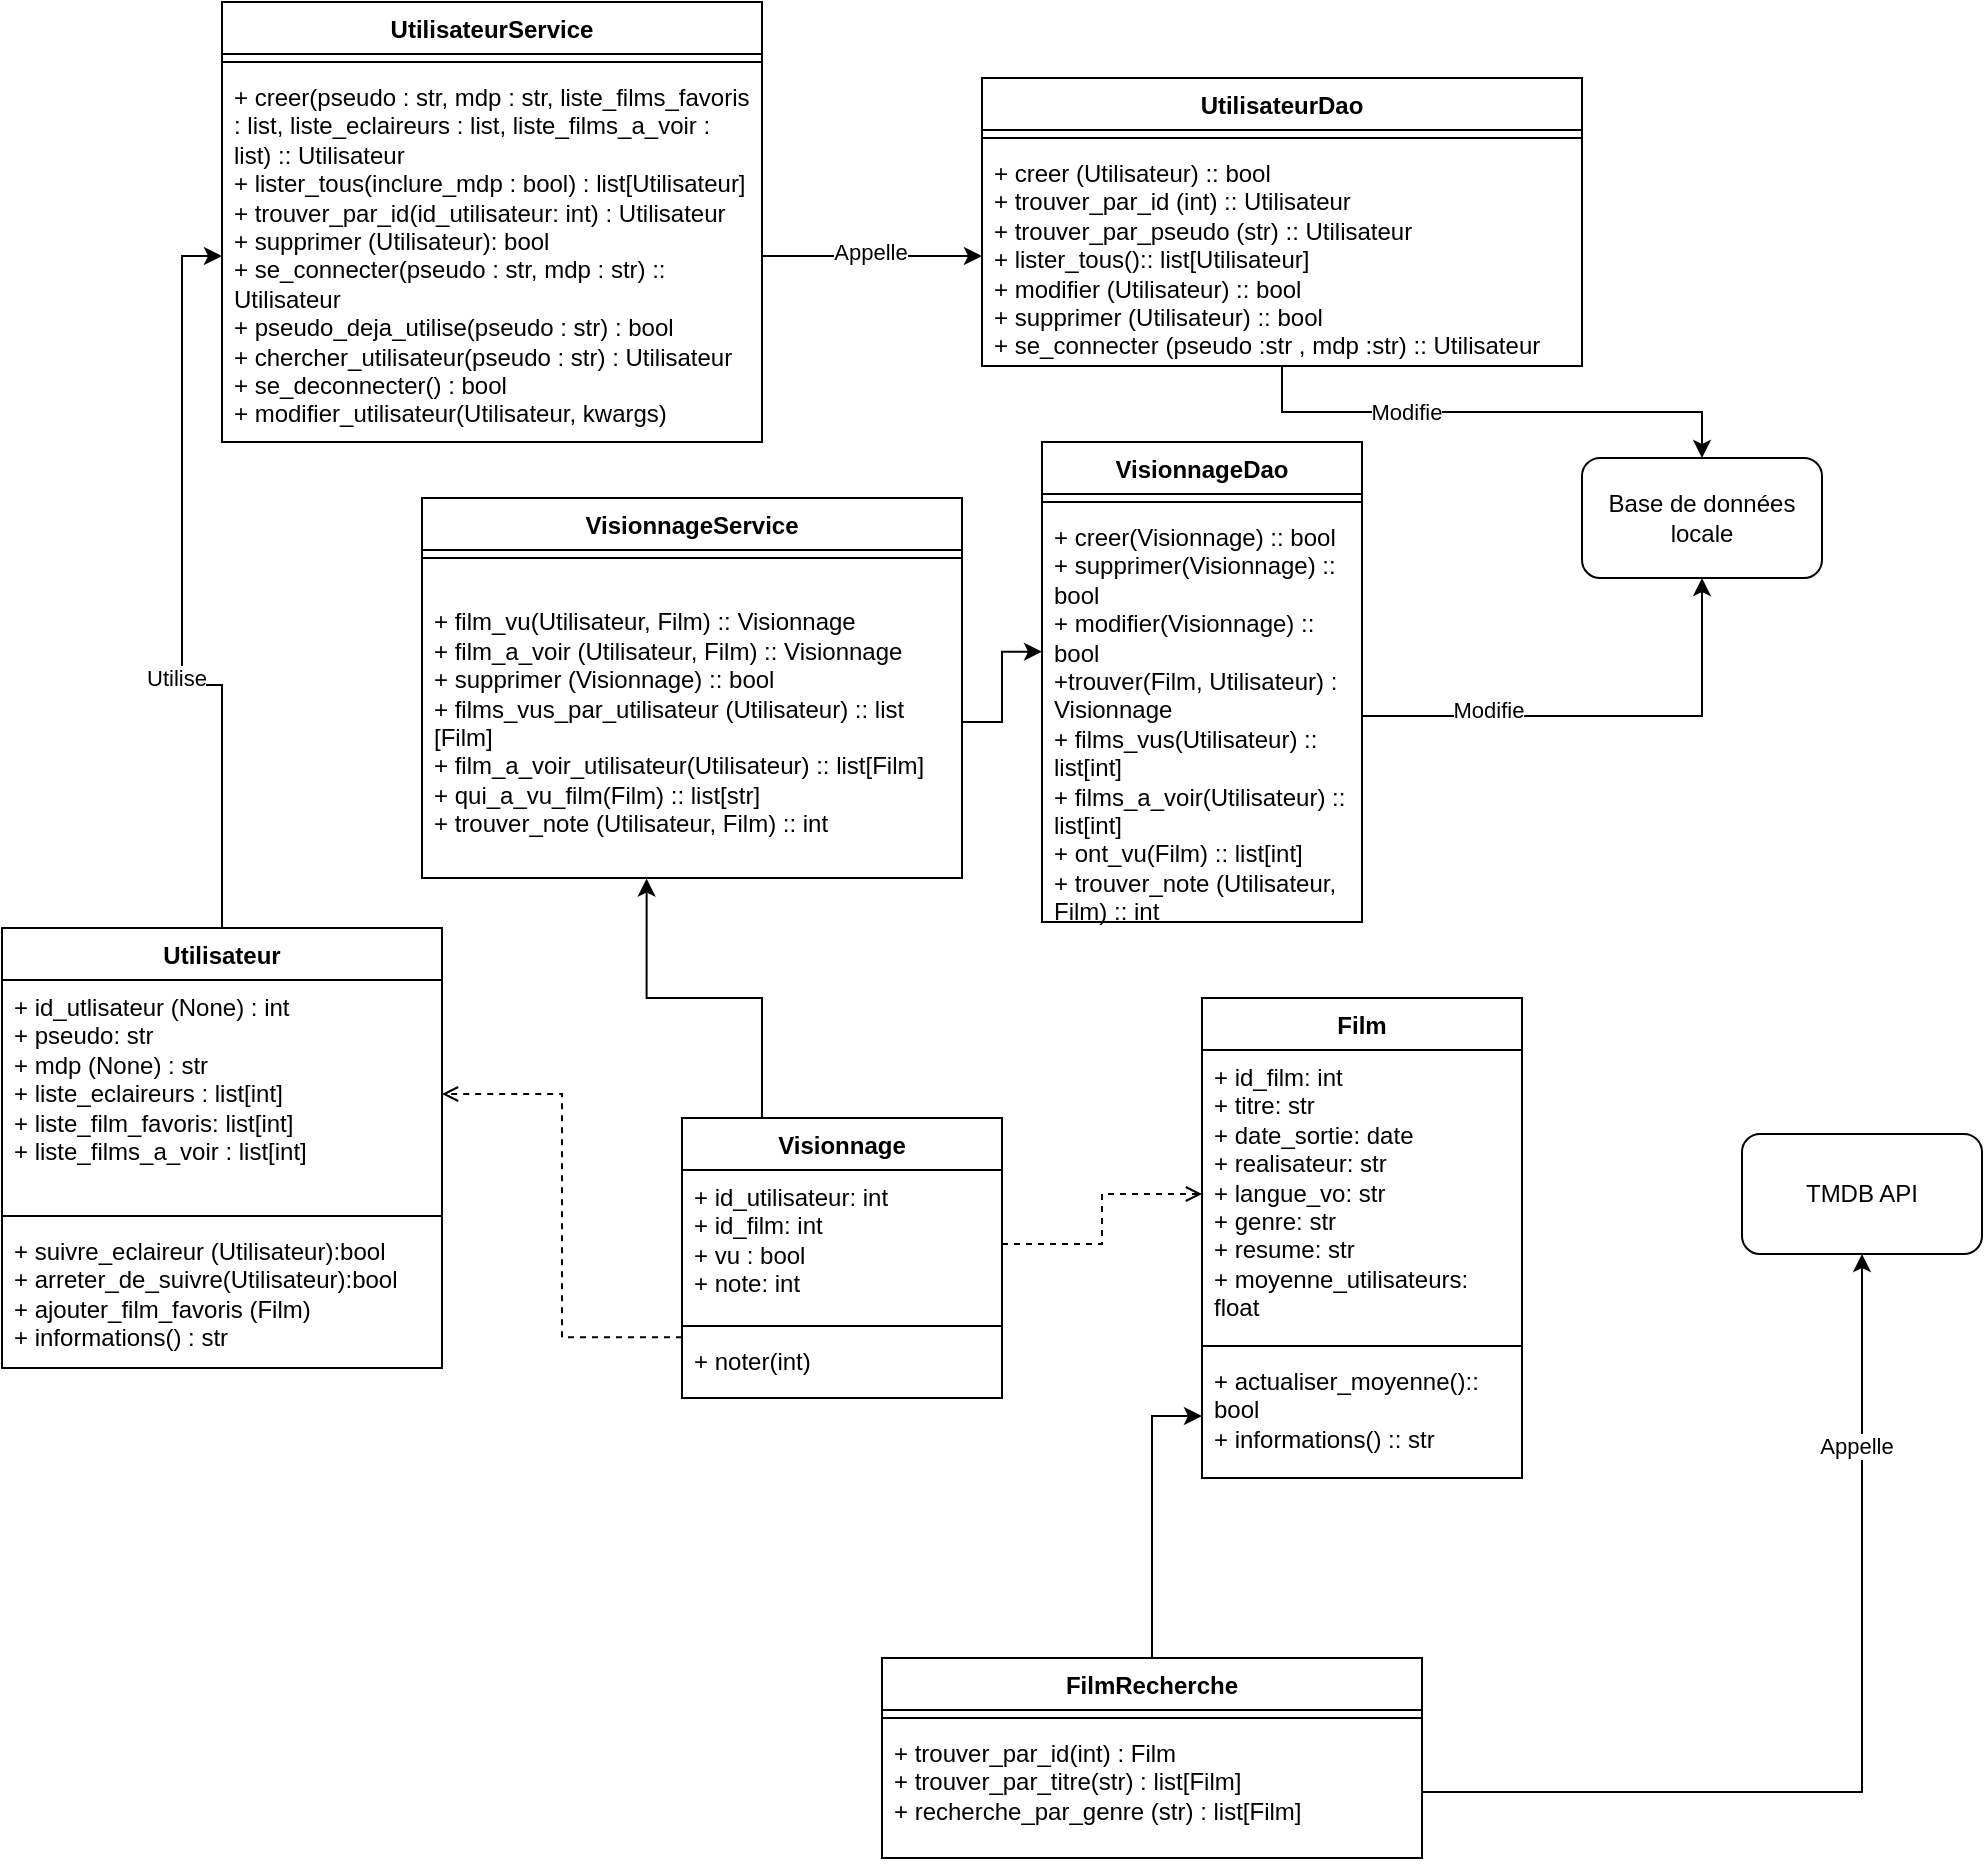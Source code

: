 <mxfile version="24.7.17">
  <diagram name="Page-1" id="-lLpuW26wP0kKTF83kYT">
    <mxGraphModel dx="1613" dy="696" grid="1" gridSize="10" guides="1" tooltips="1" connect="1" arrows="1" fold="1" page="1" pageScale="1" pageWidth="827" pageHeight="1169" math="0" shadow="0">
      <root>
        <mxCell id="0" />
        <mxCell id="1" parent="0" />
        <mxCell id="QUixbwAzo_8CxbM0iSIQ-20" style="edgeStyle=orthogonalEdgeStyle;rounded=0;orthogonalLoop=1;jettySize=auto;html=1;entryX=0;entryY=0.5;entryDx=0;entryDy=0;" parent="1" source="Nlg_wDLqZmPlsAexhDsB-1" target="QUixbwAzo_8CxbM0iSIQ-19" edge="1">
          <mxGeometry relative="1" as="geometry" />
        </mxCell>
        <mxCell id="QUixbwAzo_8CxbM0iSIQ-21" value="Utilise" style="edgeLabel;html=1;align=center;verticalAlign=middle;resizable=0;points=[];" parent="QUixbwAzo_8CxbM0iSIQ-20" vertex="1" connectable="0">
          <mxGeometry x="-0.228" y="3" relative="1" as="geometry">
            <mxPoint as="offset" />
          </mxGeometry>
        </mxCell>
        <mxCell id="Nlg_wDLqZmPlsAexhDsB-1" value="Utilisateur" style="swimlane;fontStyle=1;align=center;verticalAlign=top;childLayout=stackLayout;horizontal=1;startSize=26;horizontalStack=0;resizeParent=1;resizeParentMax=0;resizeLast=0;collapsible=1;marginBottom=0;whiteSpace=wrap;html=1;" parent="1" vertex="1">
          <mxGeometry x="50" y="475" width="220" height="220" as="geometry" />
        </mxCell>
        <mxCell id="Nlg_wDLqZmPlsAexhDsB-2" value="+ id_utlisateur (None) : int&lt;div&gt;&lt;div&gt;+ pseudo: str&lt;/div&gt;&lt;div&gt;+ mdp (None) : str&lt;/div&gt;&lt;div&gt;+ liste_eclaireurs :&amp;nbsp;&lt;span style=&quot;background-color: initial;&quot;&gt;list[int]&lt;/span&gt;&lt;/div&gt;&lt;/div&gt;&lt;div&gt;+ liste_film_favoris:&amp;nbsp;&lt;span style=&quot;background-color: initial;&quot;&gt;list[int]&lt;/span&gt;&lt;/div&gt;&lt;div&gt;+ liste_films_a_voir : list[int]&lt;/div&gt;" style="text;strokeColor=none;fillColor=none;align=left;verticalAlign=top;spacingLeft=4;spacingRight=4;overflow=hidden;rotatable=0;points=[[0,0.5],[1,0.5]];portConstraint=eastwest;whiteSpace=wrap;html=1;" parent="Nlg_wDLqZmPlsAexhDsB-1" vertex="1">
          <mxGeometry y="26" width="220" height="114" as="geometry" />
        </mxCell>
        <mxCell id="Nlg_wDLqZmPlsAexhDsB-3" value="" style="line;strokeWidth=1;fillColor=none;align=left;verticalAlign=middle;spacingTop=-1;spacingLeft=3;spacingRight=3;rotatable=0;labelPosition=right;points=[];portConstraint=eastwest;strokeColor=inherit;" parent="Nlg_wDLqZmPlsAexhDsB-1" vertex="1">
          <mxGeometry y="140" width="220" height="8" as="geometry" />
        </mxCell>
        <mxCell id="Nlg_wDLqZmPlsAexhDsB-4" value="&lt;div&gt;&lt;span style=&quot;background-color: initial;&quot;&gt;+ suivre_eclaireur (Utilisateur):bool&lt;/span&gt;&lt;br&gt;&lt;/div&gt;&lt;div&gt;+ arreter_de_suivre(Utilisateur):bool&lt;/div&gt;&lt;div&gt;&lt;span style=&quot;background-color: initial;&quot;&gt;+ ajouter_film_favoris (Film)&amp;nbsp;&lt;/span&gt;&lt;/div&gt;&lt;div&gt;&lt;span style=&quot;background-color: initial;&quot;&gt;+ informations() : str&lt;/span&gt;&lt;/div&gt;" style="text;strokeColor=none;fillColor=none;align=left;verticalAlign=top;spacingLeft=4;spacingRight=4;overflow=hidden;rotatable=0;points=[[0,0.5],[1,0.5]];portConstraint=eastwest;whiteSpace=wrap;html=1;" parent="Nlg_wDLqZmPlsAexhDsB-1" vertex="1">
          <mxGeometry y="148" width="220" height="72" as="geometry" />
        </mxCell>
        <mxCell id="Nlg_wDLqZmPlsAexhDsB-5" value="Film" style="swimlane;fontStyle=1;align=center;verticalAlign=top;childLayout=stackLayout;horizontal=1;startSize=26;horizontalStack=0;resizeParent=1;resizeParentMax=0;resizeLast=0;collapsible=1;marginBottom=0;whiteSpace=wrap;html=1;" parent="1" vertex="1">
          <mxGeometry x="650" y="510" width="160" height="240" as="geometry" />
        </mxCell>
        <mxCell id="Nlg_wDLqZmPlsAexhDsB-6" value="+ id_film: int&lt;div&gt;+ titre: str&lt;br&gt;&lt;div&gt;+ date_sortie: date&amp;nbsp;&lt;/div&gt;&lt;div&gt;+ realisateur: str&lt;/div&gt;&lt;div&gt;+ langue_vo: str&lt;/div&gt;&lt;div&gt;+ genre: str&lt;/div&gt;&lt;div&gt;+ resume: str&lt;/div&gt;&lt;div&gt;+ moyenne_utilisateurs: float&lt;/div&gt;&lt;/div&gt;" style="text;strokeColor=none;fillColor=none;align=left;verticalAlign=top;spacingLeft=4;spacingRight=4;overflow=hidden;rotatable=0;points=[[0,0.5],[1,0.5]];portConstraint=eastwest;whiteSpace=wrap;html=1;" parent="Nlg_wDLqZmPlsAexhDsB-5" vertex="1">
          <mxGeometry y="26" width="160" height="144" as="geometry" />
        </mxCell>
        <mxCell id="Nlg_wDLqZmPlsAexhDsB-7" value="" style="line;strokeWidth=1;fillColor=none;align=left;verticalAlign=middle;spacingTop=-1;spacingLeft=3;spacingRight=3;rotatable=0;labelPosition=right;points=[];portConstraint=eastwest;strokeColor=inherit;" parent="Nlg_wDLqZmPlsAexhDsB-5" vertex="1">
          <mxGeometry y="170" width="160" height="8" as="geometry" />
        </mxCell>
        <mxCell id="Nlg_wDLqZmPlsAexhDsB-8" value="&lt;div&gt;+ actualiser_moyenne():: bool&lt;/div&gt;&lt;div&gt;+ informations() :: str&amp;nbsp;&lt;/div&gt;" style="text;strokeColor=none;fillColor=none;align=left;verticalAlign=top;spacingLeft=4;spacingRight=4;overflow=hidden;rotatable=0;points=[[0,0.5],[1,0.5]];portConstraint=eastwest;whiteSpace=wrap;html=1;" parent="Nlg_wDLqZmPlsAexhDsB-5" vertex="1">
          <mxGeometry y="178" width="160" height="62" as="geometry" />
        </mxCell>
        <mxCell id="Nlg_wDLqZmPlsAexhDsB-9" value="Visionnage" style="swimlane;fontStyle=1;align=center;verticalAlign=top;childLayout=stackLayout;horizontal=1;startSize=26;horizontalStack=0;resizeParent=1;resizeParentMax=0;resizeLast=0;collapsible=1;marginBottom=0;whiteSpace=wrap;html=1;" parent="1" vertex="1">
          <mxGeometry x="390" y="570" width="160" height="140" as="geometry" />
        </mxCell>
        <mxCell id="Nlg_wDLqZmPlsAexhDsB-10" value="+ id_utilisateur: int&lt;div&gt;+ id_film: int&lt;/div&gt;&lt;div&gt;+ vu : bool&lt;/div&gt;&lt;div&gt;+ note: int&lt;span style=&quot;background-color: initial;&quot;&gt;&amp;nbsp;&lt;/span&gt;&lt;/div&gt;" style="text;strokeColor=none;fillColor=none;align=left;verticalAlign=top;spacingLeft=4;spacingRight=4;overflow=hidden;rotatable=0;points=[[0,0.5],[1,0.5]];portConstraint=eastwest;whiteSpace=wrap;html=1;" parent="Nlg_wDLqZmPlsAexhDsB-9" vertex="1">
          <mxGeometry y="26" width="160" height="74" as="geometry" />
        </mxCell>
        <mxCell id="Nlg_wDLqZmPlsAexhDsB-11" value="" style="line;strokeWidth=1;fillColor=none;align=left;verticalAlign=middle;spacingTop=-1;spacingLeft=3;spacingRight=3;rotatable=0;labelPosition=right;points=[];portConstraint=eastwest;strokeColor=inherit;" parent="Nlg_wDLqZmPlsAexhDsB-9" vertex="1">
          <mxGeometry y="100" width="160" height="8" as="geometry" />
        </mxCell>
        <mxCell id="Nlg_wDLqZmPlsAexhDsB-12" value="&lt;div&gt;&lt;span style=&quot;background-color: initial;&quot;&gt;+ noter(int)&lt;/span&gt;&lt;br&gt;&lt;/div&gt;&lt;div&gt;&lt;br&gt;&lt;/div&gt;" style="text;strokeColor=none;fillColor=none;align=left;verticalAlign=top;spacingLeft=4;spacingRight=4;overflow=hidden;rotatable=0;points=[[0,0.5],[1,0.5]];portConstraint=eastwest;whiteSpace=wrap;html=1;" parent="Nlg_wDLqZmPlsAexhDsB-9" vertex="1">
          <mxGeometry y="108" width="160" height="32" as="geometry" />
        </mxCell>
        <mxCell id="Nlg_wDLqZmPlsAexhDsB-19" style="edgeStyle=orthogonalEdgeStyle;rounded=0;orthogonalLoop=1;jettySize=auto;html=1;exitX=0;exitY=0.049;exitDx=0;exitDy=0;entryX=1;entryY=0.5;entryDx=0;entryDy=0;dashed=1;endArrow=open;endFill=0;exitPerimeter=0;" parent="1" source="Nlg_wDLqZmPlsAexhDsB-12" target="Nlg_wDLqZmPlsAexhDsB-2" edge="1">
          <mxGeometry relative="1" as="geometry" />
        </mxCell>
        <mxCell id="Nlg_wDLqZmPlsAexhDsB-20" value="" style="edgeStyle=orthogonalEdgeStyle;rounded=0;orthogonalLoop=1;jettySize=auto;html=1;dashed=1;endArrow=open;endFill=0;" parent="1" source="Nlg_wDLqZmPlsAexhDsB-10" target="Nlg_wDLqZmPlsAexhDsB-6" edge="1">
          <mxGeometry relative="1" as="geometry" />
        </mxCell>
        <mxCell id="QUixbwAzo_8CxbM0iSIQ-25" style="edgeStyle=orthogonalEdgeStyle;rounded=0;orthogonalLoop=1;jettySize=auto;html=1;entryX=0.5;entryY=0;entryDx=0;entryDy=0;" parent="1" source="QUixbwAzo_8CxbM0iSIQ-7" target="QUixbwAzo_8CxbM0iSIQ-24" edge="1">
          <mxGeometry relative="1" as="geometry" />
        </mxCell>
        <mxCell id="QUixbwAzo_8CxbM0iSIQ-26" value="Modifie" style="edgeLabel;html=1;align=center;verticalAlign=middle;resizable=0;points=[];" parent="QUixbwAzo_8CxbM0iSIQ-25" vertex="1" connectable="0">
          <mxGeometry x="-0.338" relative="1" as="geometry">
            <mxPoint as="offset" />
          </mxGeometry>
        </mxCell>
        <mxCell id="QUixbwAzo_8CxbM0iSIQ-7" value="UtilisateurDao" style="swimlane;fontStyle=1;align=center;verticalAlign=top;childLayout=stackLayout;horizontal=1;startSize=26;horizontalStack=0;resizeParent=1;resizeParentMax=0;resizeLast=0;collapsible=1;marginBottom=0;whiteSpace=wrap;html=1;" parent="1" vertex="1">
          <mxGeometry x="540" y="50" width="300" height="144" as="geometry" />
        </mxCell>
        <mxCell id="QUixbwAzo_8CxbM0iSIQ-9" value="" style="line;strokeWidth=1;fillColor=none;align=left;verticalAlign=middle;spacingTop=-1;spacingLeft=3;spacingRight=3;rotatable=0;labelPosition=right;points=[];portConstraint=eastwest;strokeColor=inherit;" parent="QUixbwAzo_8CxbM0iSIQ-7" vertex="1">
          <mxGeometry y="26" width="300" height="8" as="geometry" />
        </mxCell>
        <mxCell id="QUixbwAzo_8CxbM0iSIQ-10" value="+ creer (Utilisateur) :: bool&amp;nbsp;&lt;div&gt;+ trouver_par_id (int) :: Utilisateur&lt;/div&gt;&lt;div&gt;+ trouver_par_pseudo (str) :: Utilisateur&lt;br&gt;&lt;/div&gt;&lt;div&gt;+ lister_tous():: list[Utilisateur]&lt;/div&gt;&lt;div&gt;+ modifier (Utilisateur) :: bool&amp;nbsp;&lt;/div&gt;&lt;div&gt;+ supprimer (&lt;span style=&quot;background-color: initial;&quot;&gt;Utilisateur&lt;/span&gt;&lt;span style=&quot;background-color: initial;&quot;&gt;) :: bool&lt;/span&gt;&lt;/div&gt;&lt;div&gt;+ se_connecter (pseudo :str , mdp :str) :: Utilisateur&amp;nbsp;&lt;/div&gt;&lt;div&gt;&amp;nbsp;&lt;/div&gt;" style="text;strokeColor=none;fillColor=none;align=left;verticalAlign=top;spacingLeft=4;spacingRight=4;overflow=hidden;rotatable=0;points=[[0,0.5],[1,0.5]];portConstraint=eastwest;whiteSpace=wrap;html=1;" parent="QUixbwAzo_8CxbM0iSIQ-7" vertex="1">
          <mxGeometry y="34" width="300" height="110" as="geometry" />
        </mxCell>
        <mxCell id="QUixbwAzo_8CxbM0iSIQ-16" value="UtilisateurService" style="swimlane;fontStyle=1;align=center;verticalAlign=top;childLayout=stackLayout;horizontal=1;startSize=26;horizontalStack=0;resizeParent=1;resizeParentMax=0;resizeLast=0;collapsible=1;marginBottom=0;whiteSpace=wrap;html=1;" parent="1" vertex="1">
          <mxGeometry x="160" y="12" width="270" height="220" as="geometry" />
        </mxCell>
        <mxCell id="QUixbwAzo_8CxbM0iSIQ-18" value="" style="line;strokeWidth=1;fillColor=none;align=left;verticalAlign=middle;spacingTop=-1;spacingLeft=3;spacingRight=3;rotatable=0;labelPosition=right;points=[];portConstraint=eastwest;strokeColor=inherit;" parent="QUixbwAzo_8CxbM0iSIQ-16" vertex="1">
          <mxGeometry y="26" width="270" height="8" as="geometry" />
        </mxCell>
        <mxCell id="QUixbwAzo_8CxbM0iSIQ-19" value="+ creer(pseudo : str, mdp : str, liste_films_favoris : list, liste_eclaireurs : list&lt;span style=&quot;background-color: initial;&quot;&gt;, liste_films_a_voir : list) :: Utilisateur&lt;/span&gt;&lt;div&gt;&lt;span style=&quot;background-color: initial;&quot;&gt;+ lister_tous(inclure_mdp : bool) : list[Utilisateur]&lt;/span&gt;&lt;/div&gt;&lt;div&gt;&lt;span style=&quot;background-color: initial;&quot;&gt;+ trouver_par_id(id_utilisateur: int) : Utilisateur&lt;/span&gt;&lt;/div&gt;&lt;div&gt;+ supprimer (Utilisateur): bool&lt;/div&gt;&lt;div&gt;+ se_connecter(pseudo : str, mdp : str) :: Utilisateur&lt;/div&gt;&lt;div&gt;+ pseudo_deja_utilise(pseudo : str) : bool&lt;/div&gt;&lt;div&gt;+ chercher_utilisateur(pseudo : str) : Utilisateur&lt;/div&gt;&lt;div&gt;&lt;span style=&quot;background-color: initial;&quot;&gt;+ se_deconnecter() : bool&lt;/span&gt;&lt;/div&gt;&lt;div&gt;&lt;span style=&quot;background-color: initial;&quot;&gt;+ modifier_utilisateur(Utilisateur, kwargs)&amp;nbsp;&lt;/span&gt;&lt;/div&gt;" style="text;strokeColor=none;fillColor=none;align=left;verticalAlign=top;spacingLeft=4;spacingRight=4;overflow=hidden;rotatable=0;points=[[0,0.5],[1,0.5]];portConstraint=eastwest;whiteSpace=wrap;html=1;" parent="QUixbwAzo_8CxbM0iSIQ-16" vertex="1">
          <mxGeometry y="34" width="270" height="186" as="geometry" />
        </mxCell>
        <mxCell id="QUixbwAzo_8CxbM0iSIQ-22" style="edgeStyle=orthogonalEdgeStyle;rounded=0;orthogonalLoop=1;jettySize=auto;html=1;entryX=0;entryY=0.5;entryDx=0;entryDy=0;" parent="1" source="QUixbwAzo_8CxbM0iSIQ-19" target="QUixbwAzo_8CxbM0iSIQ-10" edge="1">
          <mxGeometry relative="1" as="geometry" />
        </mxCell>
        <mxCell id="QUixbwAzo_8CxbM0iSIQ-23" value="Appelle" style="edgeLabel;html=1;align=center;verticalAlign=middle;resizable=0;points=[];" parent="QUixbwAzo_8CxbM0iSIQ-22" vertex="1" connectable="0">
          <mxGeometry x="0.116" y="1" relative="1" as="geometry">
            <mxPoint x="-8" y="-1" as="offset" />
          </mxGeometry>
        </mxCell>
        <mxCell id="QUixbwAzo_8CxbM0iSIQ-24" value="Base de données locale" style="rounded=1;whiteSpace=wrap;html=1;" parent="1" vertex="1">
          <mxGeometry x="840" y="240" width="120" height="60" as="geometry" />
        </mxCell>
        <mxCell id="QUixbwAzo_8CxbM0iSIQ-27" value="FilmRecherche" style="swimlane;fontStyle=1;align=center;verticalAlign=top;childLayout=stackLayout;horizontal=1;startSize=26;horizontalStack=0;resizeParent=1;resizeParentMax=0;resizeLast=0;collapsible=1;marginBottom=0;whiteSpace=wrap;html=1;" parent="1" vertex="1">
          <mxGeometry x="490" y="840" width="270" height="100" as="geometry" />
        </mxCell>
        <mxCell id="QUixbwAzo_8CxbM0iSIQ-28" value="" style="line;strokeWidth=1;fillColor=none;align=left;verticalAlign=middle;spacingTop=-1;spacingLeft=3;spacingRight=3;rotatable=0;labelPosition=right;points=[];portConstraint=eastwest;strokeColor=inherit;" parent="QUixbwAzo_8CxbM0iSIQ-27" vertex="1">
          <mxGeometry y="26" width="270" height="8" as="geometry" />
        </mxCell>
        <mxCell id="QUixbwAzo_8CxbM0iSIQ-29" value="&lt;div&gt;&lt;span style=&quot;background-color: initial;&quot;&gt;+ trouver_par_id(int) : Film&lt;/span&gt;&lt;/div&gt;&lt;div&gt;&lt;span style=&quot;background-color: initial;&quot;&gt;+ trouver_par_titre(str) : list[Film]&lt;/span&gt;&lt;/div&gt;&lt;div&gt;+ recherche_par_genre (str) : list[Film]&lt;/div&gt;&lt;div&gt;&lt;br&gt;&lt;/div&gt;" style="text;strokeColor=none;fillColor=none;align=left;verticalAlign=top;spacingLeft=4;spacingRight=4;overflow=hidden;rotatable=0;points=[[0,0.5],[1,0.5]];portConstraint=eastwest;whiteSpace=wrap;html=1;" parent="QUixbwAzo_8CxbM0iSIQ-27" vertex="1">
          <mxGeometry y="34" width="270" height="66" as="geometry" />
        </mxCell>
        <mxCell id="nlk01ConiAujDCRmsQrJ-1" value="VisionnageDao" style="swimlane;fontStyle=1;align=center;verticalAlign=top;childLayout=stackLayout;horizontal=1;startSize=26;horizontalStack=0;resizeParent=1;resizeParentMax=0;resizeLast=0;collapsible=1;marginBottom=0;whiteSpace=wrap;html=1;" parent="1" vertex="1">
          <mxGeometry x="570" y="232" width="160" height="240" as="geometry" />
        </mxCell>
        <mxCell id="nlk01ConiAujDCRmsQrJ-3" value="" style="line;strokeWidth=1;fillColor=none;align=left;verticalAlign=middle;spacingTop=-1;spacingLeft=3;spacingRight=3;rotatable=0;labelPosition=right;points=[];portConstraint=eastwest;strokeColor=inherit;" parent="nlk01ConiAujDCRmsQrJ-1" vertex="1">
          <mxGeometry y="26" width="160" height="8" as="geometry" />
        </mxCell>
        <mxCell id="nlk01ConiAujDCRmsQrJ-4" value="+ creer(Visionnage) :: bool&lt;div&gt;+ supprimer(Visionnage) :: bool&amp;nbsp;&amp;nbsp;&lt;/div&gt;&lt;div&gt;+ modifier(Visionnage) :: bool&lt;/div&gt;&lt;div&gt;+trouver(Film, Utilisateur) : Visionnage&lt;br&gt;&lt;div&gt;+ films_vus(Utilisateur) :: list[int]&lt;/div&gt;&lt;div&gt;+ films_a_voir(Utilisateur) :: list[int]&lt;/div&gt;&lt;div&gt;+ ont_vu(Film) :: list[int]&lt;/div&gt;&lt;/div&gt;&lt;div&gt;+ trouver_note (Utilisateur, Film) :: int&lt;/div&gt;" style="text;strokeColor=none;fillColor=none;align=left;verticalAlign=top;spacingLeft=4;spacingRight=4;overflow=hidden;rotatable=0;points=[[0,0.5],[1,0.5]];portConstraint=eastwest;whiteSpace=wrap;html=1;" parent="nlk01ConiAujDCRmsQrJ-1" vertex="1">
          <mxGeometry y="34" width="160" height="206" as="geometry" />
        </mxCell>
        <mxCell id="nlk01ConiAujDCRmsQrJ-6" value="TMDB API" style="rounded=1;whiteSpace=wrap;html=1;" parent="1" vertex="1">
          <mxGeometry x="920" y="578" width="120" height="60" as="geometry" />
        </mxCell>
        <mxCell id="nlk01ConiAujDCRmsQrJ-11" style="edgeStyle=orthogonalEdgeStyle;rounded=0;orthogonalLoop=1;jettySize=auto;html=1;exitX=1;exitY=0.5;exitDx=0;exitDy=0;entryX=0.5;entryY=1;entryDx=0;entryDy=0;" parent="1" source="nlk01ConiAujDCRmsQrJ-4" target="QUixbwAzo_8CxbM0iSIQ-24" edge="1">
          <mxGeometry relative="1" as="geometry" />
        </mxCell>
        <mxCell id="nlk01ConiAujDCRmsQrJ-12" value="Modifie" style="edgeLabel;html=1;align=center;verticalAlign=middle;resizable=0;points=[];" parent="nlk01ConiAujDCRmsQrJ-11" vertex="1" connectable="0">
          <mxGeometry x="-0.476" y="3" relative="1" as="geometry">
            <mxPoint as="offset" />
          </mxGeometry>
        </mxCell>
        <mxCell id="HXxvRozE7-PYDhMRJ1Kh-1" value="VisionnageService" style="swimlane;fontStyle=1;align=center;verticalAlign=top;childLayout=stackLayout;horizontal=1;startSize=26;horizontalStack=0;resizeParent=1;resizeParentMax=0;resizeLast=0;collapsible=1;marginBottom=0;whiteSpace=wrap;html=1;" parent="1" vertex="1">
          <mxGeometry x="260" y="260" width="270" height="190" as="geometry" />
        </mxCell>
        <mxCell id="HXxvRozE7-PYDhMRJ1Kh-2" value="" style="line;strokeWidth=1;fillColor=none;align=left;verticalAlign=middle;spacingTop=-1;spacingLeft=3;spacingRight=3;rotatable=0;labelPosition=right;points=[];portConstraint=eastwest;strokeColor=inherit;" parent="HXxvRozE7-PYDhMRJ1Kh-1" vertex="1">
          <mxGeometry y="26" width="270" height="8" as="geometry" />
        </mxCell>
        <mxCell id="HXxvRozE7-PYDhMRJ1Kh-3" value="&lt;div&gt;&lt;span style=&quot;background-color: initial;&quot;&gt;&lt;br&gt;&lt;/span&gt;&lt;/div&gt;&lt;div&gt;&lt;span style=&quot;background-color: initial;&quot;&gt;+ film_vu(Utilisateur, Film) :: Visionnage&lt;/span&gt;&lt;br&gt;&lt;/div&gt;&lt;div&gt;&lt;div&gt;+ film_a_voir (Utilisateur, Film) :: Visionnage&lt;/div&gt;&lt;/div&gt;&lt;div&gt;+ supprimer (Visionnage) :: bool&lt;/div&gt;&lt;div&gt;+ films_vus_par_utilisateur (Utilisateur) :: list [Film]&lt;/div&gt;&lt;div&gt;+ film_a_voir_utilisateur(Utilisateur) :: list[Film]&lt;/div&gt;&lt;div&gt;+ qui_a_vu_film(Film) :: list[str]&lt;/div&gt;&lt;div&gt;+ trouver_note (Utilisateur, Film) :: int&lt;br&gt;&lt;/div&gt;&lt;div&gt;&lt;br&gt;&lt;br&gt;&lt;/div&gt;" style="text;strokeColor=none;fillColor=none;align=left;verticalAlign=top;spacingLeft=4;spacingRight=4;overflow=hidden;rotatable=0;points=[[0,0.5],[1,0.5]];portConstraint=eastwest;whiteSpace=wrap;html=1;" parent="HXxvRozE7-PYDhMRJ1Kh-1" vertex="1">
          <mxGeometry y="34" width="270" height="156" as="geometry" />
        </mxCell>
        <mxCell id="HXxvRozE7-PYDhMRJ1Kh-5" style="edgeStyle=orthogonalEdgeStyle;rounded=0;orthogonalLoop=1;jettySize=auto;html=1;exitX=1;exitY=0.5;exitDx=0;exitDy=0;entryX=0.5;entryY=1;entryDx=0;entryDy=0;" parent="1" source="QUixbwAzo_8CxbM0iSIQ-29" target="nlk01ConiAujDCRmsQrJ-6" edge="1">
          <mxGeometry relative="1" as="geometry" />
        </mxCell>
        <mxCell id="HXxvRozE7-PYDhMRJ1Kh-6" value="Appelle" style="edgeLabel;html=1;align=center;verticalAlign=middle;resizable=0;points=[];" parent="HXxvRozE7-PYDhMRJ1Kh-5" vertex="1" connectable="0">
          <mxGeometry x="0.611" y="3" relative="1" as="geometry">
            <mxPoint y="1" as="offset" />
          </mxGeometry>
        </mxCell>
        <mxCell id="6-envGrE41_wKfxCsry3-5" style="edgeStyle=orthogonalEdgeStyle;rounded=0;orthogonalLoop=1;jettySize=auto;html=1;exitX=0.25;exitY=0;exitDx=0;exitDy=0;entryX=0.416;entryY=1.002;entryDx=0;entryDy=0;entryPerimeter=0;" edge="1" parent="1" source="Nlg_wDLqZmPlsAexhDsB-9" target="HXxvRozE7-PYDhMRJ1Kh-3">
          <mxGeometry relative="1" as="geometry" />
        </mxCell>
        <mxCell id="6-envGrE41_wKfxCsry3-6" style="edgeStyle=orthogonalEdgeStyle;rounded=0;orthogonalLoop=1;jettySize=auto;html=1;exitX=1;exitY=0.5;exitDx=0;exitDy=0;entryX=0;entryY=0.344;entryDx=0;entryDy=0;entryPerimeter=0;" edge="1" parent="1" source="HXxvRozE7-PYDhMRJ1Kh-3" target="nlk01ConiAujDCRmsQrJ-4">
          <mxGeometry relative="1" as="geometry" />
        </mxCell>
        <mxCell id="6-envGrE41_wKfxCsry3-7" style="edgeStyle=orthogonalEdgeStyle;rounded=0;orthogonalLoop=1;jettySize=auto;html=1;entryX=0;entryY=0.5;entryDx=0;entryDy=0;" edge="1" parent="1" source="QUixbwAzo_8CxbM0iSIQ-27" target="Nlg_wDLqZmPlsAexhDsB-8">
          <mxGeometry relative="1" as="geometry" />
        </mxCell>
      </root>
    </mxGraphModel>
  </diagram>
</mxfile>
